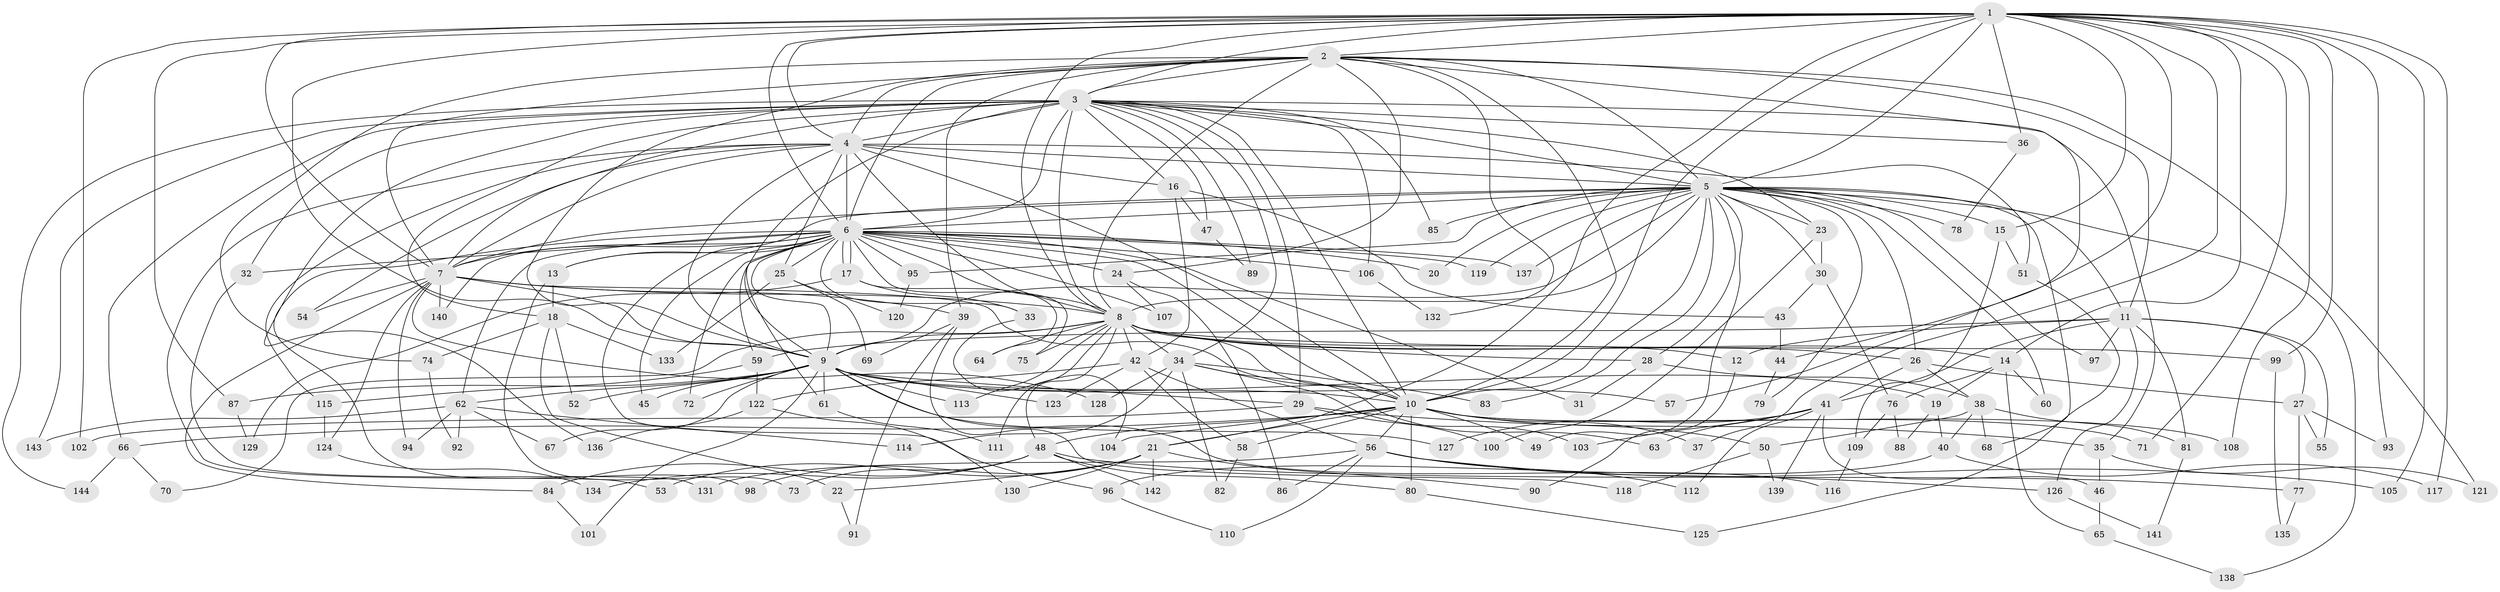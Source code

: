 // coarse degree distribution, {24: 0.019801980198019802, 19: 0.009900990099009901, 16: 0.019801980198019802, 26: 0.009900990099009901, 21: 0.009900990099009901, 3: 0.19801980198019803, 6: 0.039603960396039604, 8: 0.009900990099009901, 4: 0.10891089108910891, 7: 0.0297029702970297, 5: 0.019801980198019802, 2: 0.4752475247524752, 9: 0.0297029702970297, 1: 0.019801980198019802}
// Generated by graph-tools (version 1.1) at 2025/49/03/04/25 22:49:52]
// undirected, 144 vertices, 313 edges
graph export_dot {
  node [color=gray90,style=filled];
  1;
  2;
  3;
  4;
  5;
  6;
  7;
  8;
  9;
  10;
  11;
  12;
  13;
  14;
  15;
  16;
  17;
  18;
  19;
  20;
  21;
  22;
  23;
  24;
  25;
  26;
  27;
  28;
  29;
  30;
  31;
  32;
  33;
  34;
  35;
  36;
  37;
  38;
  39;
  40;
  41;
  42;
  43;
  44;
  45;
  46;
  47;
  48;
  49;
  50;
  51;
  52;
  53;
  54;
  55;
  56;
  57;
  58;
  59;
  60;
  61;
  62;
  63;
  64;
  65;
  66;
  67;
  68;
  69;
  70;
  71;
  72;
  73;
  74;
  75;
  76;
  77;
  78;
  79;
  80;
  81;
  82;
  83;
  84;
  85;
  86;
  87;
  88;
  89;
  90;
  91;
  92;
  93;
  94;
  95;
  96;
  97;
  98;
  99;
  100;
  101;
  102;
  103;
  104;
  105;
  106;
  107;
  108;
  109;
  110;
  111;
  112;
  113;
  114;
  115;
  116;
  117;
  118;
  119;
  120;
  121;
  122;
  123;
  124;
  125;
  126;
  127;
  128;
  129;
  130;
  131;
  132;
  133;
  134;
  135;
  136;
  137;
  138;
  139;
  140;
  141;
  142;
  143;
  144;
  1 -- 2;
  1 -- 3;
  1 -- 4;
  1 -- 5;
  1 -- 6;
  1 -- 7;
  1 -- 8;
  1 -- 9;
  1 -- 10;
  1 -- 14;
  1 -- 15;
  1 -- 21;
  1 -- 36;
  1 -- 37;
  1 -- 44;
  1 -- 71;
  1 -- 87;
  1 -- 93;
  1 -- 99;
  1 -- 102;
  1 -- 105;
  1 -- 108;
  1 -- 117;
  2 -- 3;
  2 -- 4;
  2 -- 5;
  2 -- 6;
  2 -- 7;
  2 -- 8;
  2 -- 9;
  2 -- 10;
  2 -- 11;
  2 -- 24;
  2 -- 39;
  2 -- 57;
  2 -- 74;
  2 -- 121;
  2 -- 132;
  3 -- 4;
  3 -- 5;
  3 -- 6;
  3 -- 7;
  3 -- 8;
  3 -- 9;
  3 -- 10;
  3 -- 16;
  3 -- 18;
  3 -- 23;
  3 -- 29;
  3 -- 32;
  3 -- 34;
  3 -- 35;
  3 -- 36;
  3 -- 47;
  3 -- 66;
  3 -- 85;
  3 -- 89;
  3 -- 106;
  3 -- 136;
  3 -- 143;
  3 -- 144;
  4 -- 5;
  4 -- 6;
  4 -- 7;
  4 -- 8;
  4 -- 9;
  4 -- 10;
  4 -- 16;
  4 -- 25;
  4 -- 51;
  4 -- 53;
  4 -- 54;
  4 -- 115;
  5 -- 6;
  5 -- 7;
  5 -- 8;
  5 -- 9;
  5 -- 10;
  5 -- 11;
  5 -- 13;
  5 -- 15;
  5 -- 20;
  5 -- 23;
  5 -- 26;
  5 -- 28;
  5 -- 30;
  5 -- 49;
  5 -- 60;
  5 -- 68;
  5 -- 78;
  5 -- 79;
  5 -- 83;
  5 -- 85;
  5 -- 95;
  5 -- 97;
  5 -- 119;
  5 -- 137;
  5 -- 138;
  6 -- 7;
  6 -- 8;
  6 -- 9;
  6 -- 10;
  6 -- 13;
  6 -- 17;
  6 -- 17;
  6 -- 20;
  6 -- 24;
  6 -- 25;
  6 -- 31;
  6 -- 32;
  6 -- 33;
  6 -- 45;
  6 -- 59;
  6 -- 61;
  6 -- 62;
  6 -- 72;
  6 -- 75;
  6 -- 95;
  6 -- 96;
  6 -- 98;
  6 -- 106;
  6 -- 107;
  6 -- 119;
  6 -- 137;
  6 -- 140;
  7 -- 8;
  7 -- 9;
  7 -- 10;
  7 -- 39;
  7 -- 54;
  7 -- 84;
  7 -- 94;
  7 -- 124;
  7 -- 128;
  7 -- 140;
  8 -- 9;
  8 -- 10;
  8 -- 12;
  8 -- 14;
  8 -- 26;
  8 -- 28;
  8 -- 34;
  8 -- 42;
  8 -- 48;
  8 -- 64;
  8 -- 70;
  8 -- 75;
  8 -- 99;
  8 -- 111;
  8 -- 113;
  9 -- 10;
  9 -- 19;
  9 -- 29;
  9 -- 45;
  9 -- 52;
  9 -- 57;
  9 -- 61;
  9 -- 62;
  9 -- 67;
  9 -- 72;
  9 -- 87;
  9 -- 101;
  9 -- 113;
  9 -- 116;
  9 -- 123;
  9 -- 127;
  10 -- 21;
  10 -- 37;
  10 -- 48;
  10 -- 49;
  10 -- 50;
  10 -- 56;
  10 -- 58;
  10 -- 66;
  10 -- 71;
  10 -- 80;
  10 -- 104;
  10 -- 108;
  11 -- 12;
  11 -- 27;
  11 -- 41;
  11 -- 55;
  11 -- 59;
  11 -- 81;
  11 -- 97;
  11 -- 126;
  12 -- 90;
  13 -- 18;
  13 -- 73;
  14 -- 19;
  14 -- 60;
  14 -- 65;
  14 -- 76;
  15 -- 51;
  15 -- 109;
  16 -- 42;
  16 -- 43;
  16 -- 47;
  17 -- 33;
  17 -- 64;
  17 -- 129;
  18 -- 22;
  18 -- 52;
  18 -- 74;
  18 -- 133;
  19 -- 40;
  19 -- 88;
  21 -- 22;
  21 -- 53;
  21 -- 90;
  21 -- 98;
  21 -- 130;
  21 -- 142;
  22 -- 91;
  23 -- 30;
  23 -- 100;
  24 -- 86;
  24 -- 107;
  25 -- 69;
  25 -- 120;
  25 -- 133;
  26 -- 27;
  26 -- 38;
  26 -- 41;
  27 -- 55;
  27 -- 77;
  27 -- 93;
  28 -- 31;
  28 -- 38;
  29 -- 35;
  29 -- 100;
  29 -- 102;
  30 -- 43;
  30 -- 76;
  32 -- 131;
  33 -- 104;
  34 -- 63;
  34 -- 82;
  34 -- 83;
  34 -- 103;
  34 -- 114;
  34 -- 128;
  35 -- 46;
  35 -- 121;
  36 -- 78;
  38 -- 40;
  38 -- 50;
  38 -- 68;
  38 -- 81;
  39 -- 69;
  39 -- 91;
  39 -- 118;
  40 -- 96;
  40 -- 117;
  41 -- 46;
  41 -- 63;
  41 -- 103;
  41 -- 112;
  41 -- 127;
  41 -- 139;
  42 -- 56;
  42 -- 58;
  42 -- 122;
  42 -- 123;
  43 -- 44;
  44 -- 79;
  46 -- 65;
  47 -- 89;
  48 -- 73;
  48 -- 77;
  48 -- 80;
  48 -- 84;
  48 -- 134;
  48 -- 142;
  50 -- 118;
  50 -- 139;
  51 -- 125;
  56 -- 86;
  56 -- 105;
  56 -- 110;
  56 -- 112;
  56 -- 126;
  56 -- 131;
  58 -- 82;
  59 -- 115;
  59 -- 122;
  61 -- 111;
  62 -- 67;
  62 -- 92;
  62 -- 94;
  62 -- 114;
  62 -- 143;
  65 -- 138;
  66 -- 70;
  66 -- 144;
  74 -- 92;
  76 -- 88;
  76 -- 109;
  77 -- 135;
  80 -- 125;
  81 -- 141;
  84 -- 101;
  87 -- 129;
  95 -- 120;
  96 -- 110;
  99 -- 135;
  106 -- 132;
  109 -- 116;
  115 -- 124;
  122 -- 130;
  122 -- 136;
  124 -- 134;
  126 -- 141;
}
